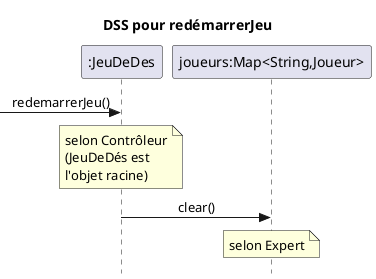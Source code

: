 @startuml
skinparam style strictuml
skinparam defaultfontname Verdana
skinparam sequence {
    MessageAlign center
}
title DSS pour redémarrerJeu

participant ":JeuDeDes" as jdd
participant "joueurs:Map<String,Joueur>" as map

-> jdd : redemarrerJeu()
note over jdd : selon Contrôleur\n(JeuDeDés est\nl'objet racine)

jdd -> map : clear()
note over map : selon Expert
@enduml
